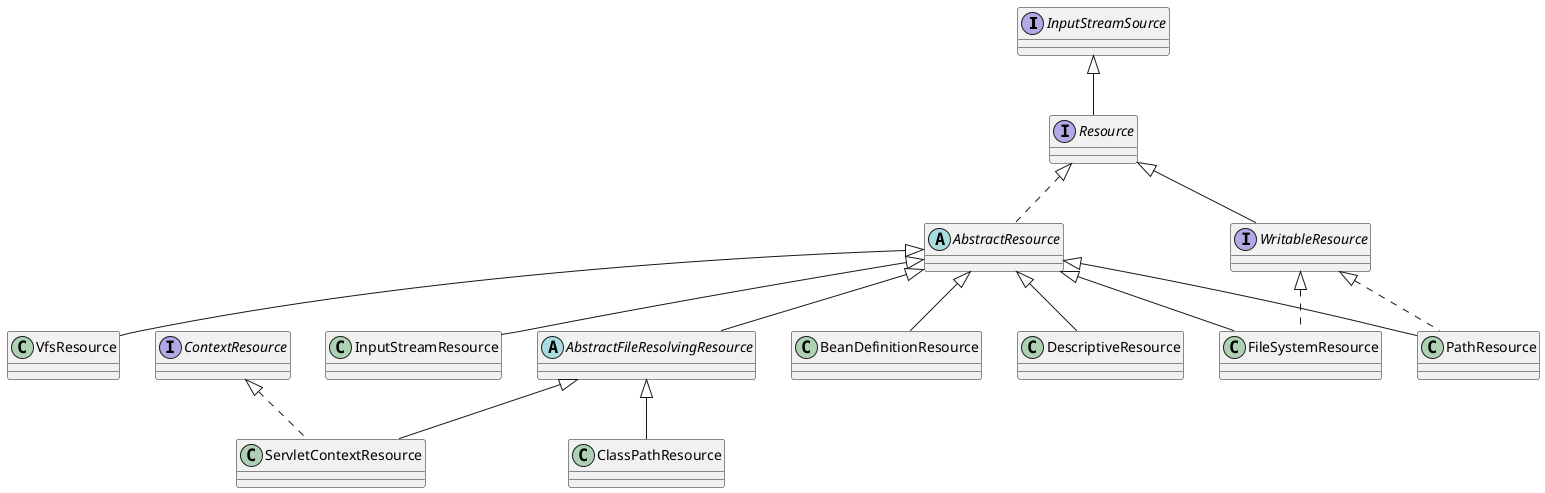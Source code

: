 @startuml

interface InputStreamSource

interface Resource extends InputStreamSource

abstract class AbstractResource implements Resource

class InputStreamResource extends AbstractResource

abstract class AbstractFileResolvingResource extends AbstractResource

class BeanDefinitionResource extends AbstractResource

class DescriptiveResource extends AbstractResource

class FileSystemResource extends AbstractResource implements WritableResource

interface WritableResource extends Resource

class PathResource extends AbstractResource implements WritableResource

class ServletContextResource extends AbstractFileResolvingResource implements ContextResource

class VfsResource extends AbstractResource

class ClassPathResource extends AbstractFileResolvingResource

@enduml